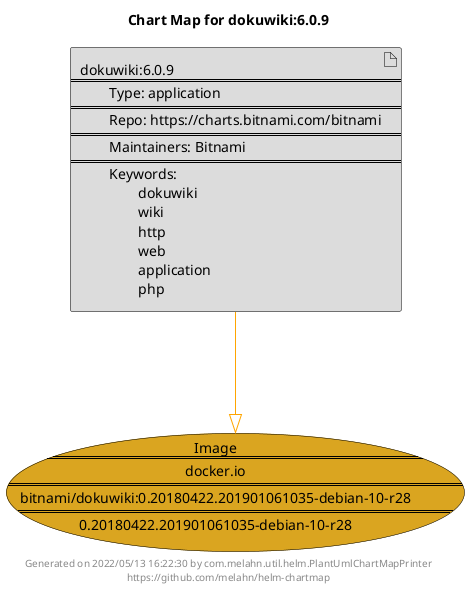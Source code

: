 @startuml
skinparam linetype ortho
skinparam backgroundColor white
skinparam usecaseBorderColor black
skinparam usecaseArrowColor LightSlateGray
skinparam artifactBorderColor black
skinparam artifactArrowColor LightSlateGray

title Chart Map for dokuwiki:6.0.9

'There is one referenced Helm Chart
artifact "dokuwiki:6.0.9\n====\n\tType: application\n====\n\tRepo: https://charts.bitnami.com/bitnami\n====\n\tMaintainers: Bitnami\n====\n\tKeywords: \n\t\tdokuwiki\n\t\twiki\n\t\thttp\n\t\tweb\n\t\tapplication\n\t\tphp" as dokuwiki_6_0_9 #Gainsboro

'There is one referenced Docker Image
usecase "Image\n====\ndocker.io\n====\nbitnami/dokuwiki:0.20180422.201901061035-debian-10-r28\n====\n0.20180422.201901061035-debian-10-r28" as docker_io_bitnami_dokuwiki_0_20180422_201901061035_debian_10_r28 #GoldenRod

'Chart Dependencies
dokuwiki_6_0_9--[#orange]-|>docker_io_bitnami_dokuwiki_0_20180422_201901061035_debian_10_r28

center footer Generated on 2022/05/13 16:22:30 by com.melahn.util.helm.PlantUmlChartMapPrinter\nhttps://github.com/melahn/helm-chartmap
@enduml
